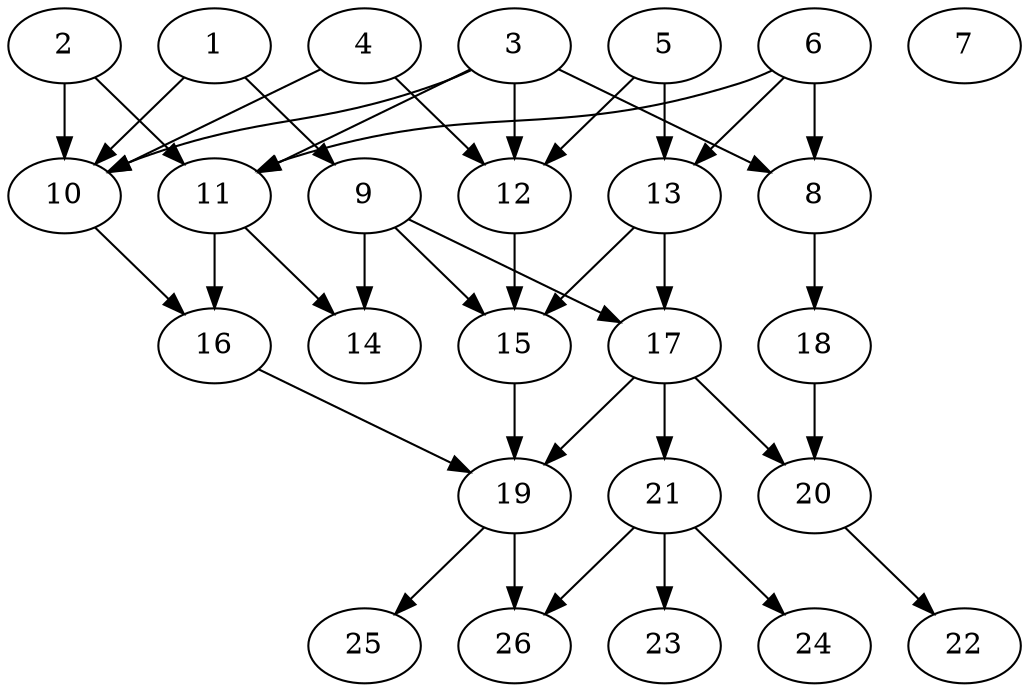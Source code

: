 // DAG (tier=2-normal, mode=compute, n=26, ccr=0.361, fat=0.569, density=0.536, regular=0.551, jump=0.139, mindata=524288, maxdata=8388608)
// DAG automatically generated by daggen at Sun Aug 24 16:33:33 2025
// /home/ermia/Project/Environments/daggen/bin/daggen --dot --ccr 0.361 --fat 0.569 --regular 0.551 --density 0.536 --jump 0.139 --mindata 524288 --maxdata 8388608 -n 26 
digraph G {
  1 [size="9902640284923234", alpha="0.17", expect_size="4951320142461617"]
  1 -> 9 [size ="5530978353152"]
  1 -> 10 [size ="5530978353152"]
  2 [size="19577513167795781632", alpha="0.16", expect_size="9788756583897890816"]
  2 -> 10 [size ="58111444385792"]
  2 -> 11 [size ="58111444385792"]
  3 [size="1198593123468750", alpha="0.11", expect_size="599296561734375"]
  3 -> 8 [size ="18874368000000"]
  3 -> 10 [size ="18874368000000"]
  3 -> 11 [size ="18874368000000"]
  3 -> 12 [size ="18874368000000"]
  4 [size="168325347801995149312", alpha="0.01", expect_size="84162673900997574656"]
  4 -> 10 [size ="243887570419712"]
  4 -> 12 [size ="243887570419712"]
  5 [size="5143492957188066", alpha="0.14", expect_size="2571746478594033"]
  5 -> 12 [size ="126350564261888"]
  5 -> 13 [size ="126350564261888"]
  6 [size="320345983980018860032", alpha="0.04", expect_size="160172991990009430016"]
  6 -> 8 [size ="374543998779392"]
  6 -> 11 [size ="374543998779392"]
  6 -> 13 [size ="374543998779392"]
  7 [size="4463034327120749", alpha="0.01", expect_size="2231517163560374"]
  8 [size="255655173493786411008", alpha="0.16", expect_size="127827586746893205504"]
  8 -> 18 [size ="322250087596032"]
  9 [size="193971009616712040448", alpha="0.19", expect_size="96985504808356020224"]
  9 -> 14 [size ="268069788188672"]
  9 -> 15 [size ="268069788188672"]
  9 -> 17 [size ="268069788188672"]
  10 [size="508567061279014912000", alpha="0.02", expect_size="254283530639507456000"]
  10 -> 16 [size ="509708809011200"]
  11 [size="989325483840905728", alpha="0.08", expect_size="494662741920452864"]
  11 -> 14 [size ="358794185932800"]
  11 -> 16 [size ="358794185932800"]
  12 [size="109991469799058702336", alpha="0.20", expect_size="54995734899529351168"]
  12 -> 15 [size ="183652138876928"]
  13 [size="6421120205130045", alpha="0.17", expect_size="3210560102565022"]
  13 -> 15 [size ="4581194989568"]
  13 -> 17 [size ="4581194989568"]
  14 [size="2426177093760208", alpha="0.16", expect_size="1213088546880104"]
  15 [size="1299603872703721216", alpha="0.13", expect_size="649801936351860608"]
  15 -> 19 [size ="462967619452928"]
  16 [size="26838026030392200", alpha="0.12", expect_size="13419013015196100"]
  16 -> 19 [size ="514296329011200"]
  17 [size="3948106875314162", alpha="0.00", expect_size="1974053437657081"]
  17 -> 19 [size ="9730189688832"]
  17 -> 20 [size ="9730189688832"]
  17 -> 21 [size ="9730189688832"]
  18 [size="467205373324205632", alpha="0.12", expect_size="233602686662102816"]
  18 -> 20 [size ="399034414006272"]
  19 [size="2569832984369665", alpha="0.16", expect_size="1284916492184832"]
  19 -> 25 [size ="52638724915200"]
  19 -> 26 [size ="52638724915200"]
  20 [size="6820603710398267392", alpha="0.04", expect_size="3410301855199133696"]
  20 -> 22 [size ="28772120133632"]
  21 [size="121158735099472", alpha="0.06", expect_size="60579367549736"]
  21 -> 23 [size ="3533290078208"]
  21 -> 24 [size ="3533290078208"]
  21 -> 26 [size ="3533290078208"]
  22 [size="2411494009708118", alpha="0.19", expect_size="1205747004854059"]
  23 [size="5440465019898280", alpha="0.19", expect_size="2720232509949140"]
  24 [size="122229170562992672", alpha="0.16", expect_size="61114585281496336"]
  25 [size="3644369285301466", alpha="0.17", expect_size="1822184642650733"]
  26 [size="8412304472999317", alpha="0.14", expect_size="4206152236499658"]
}